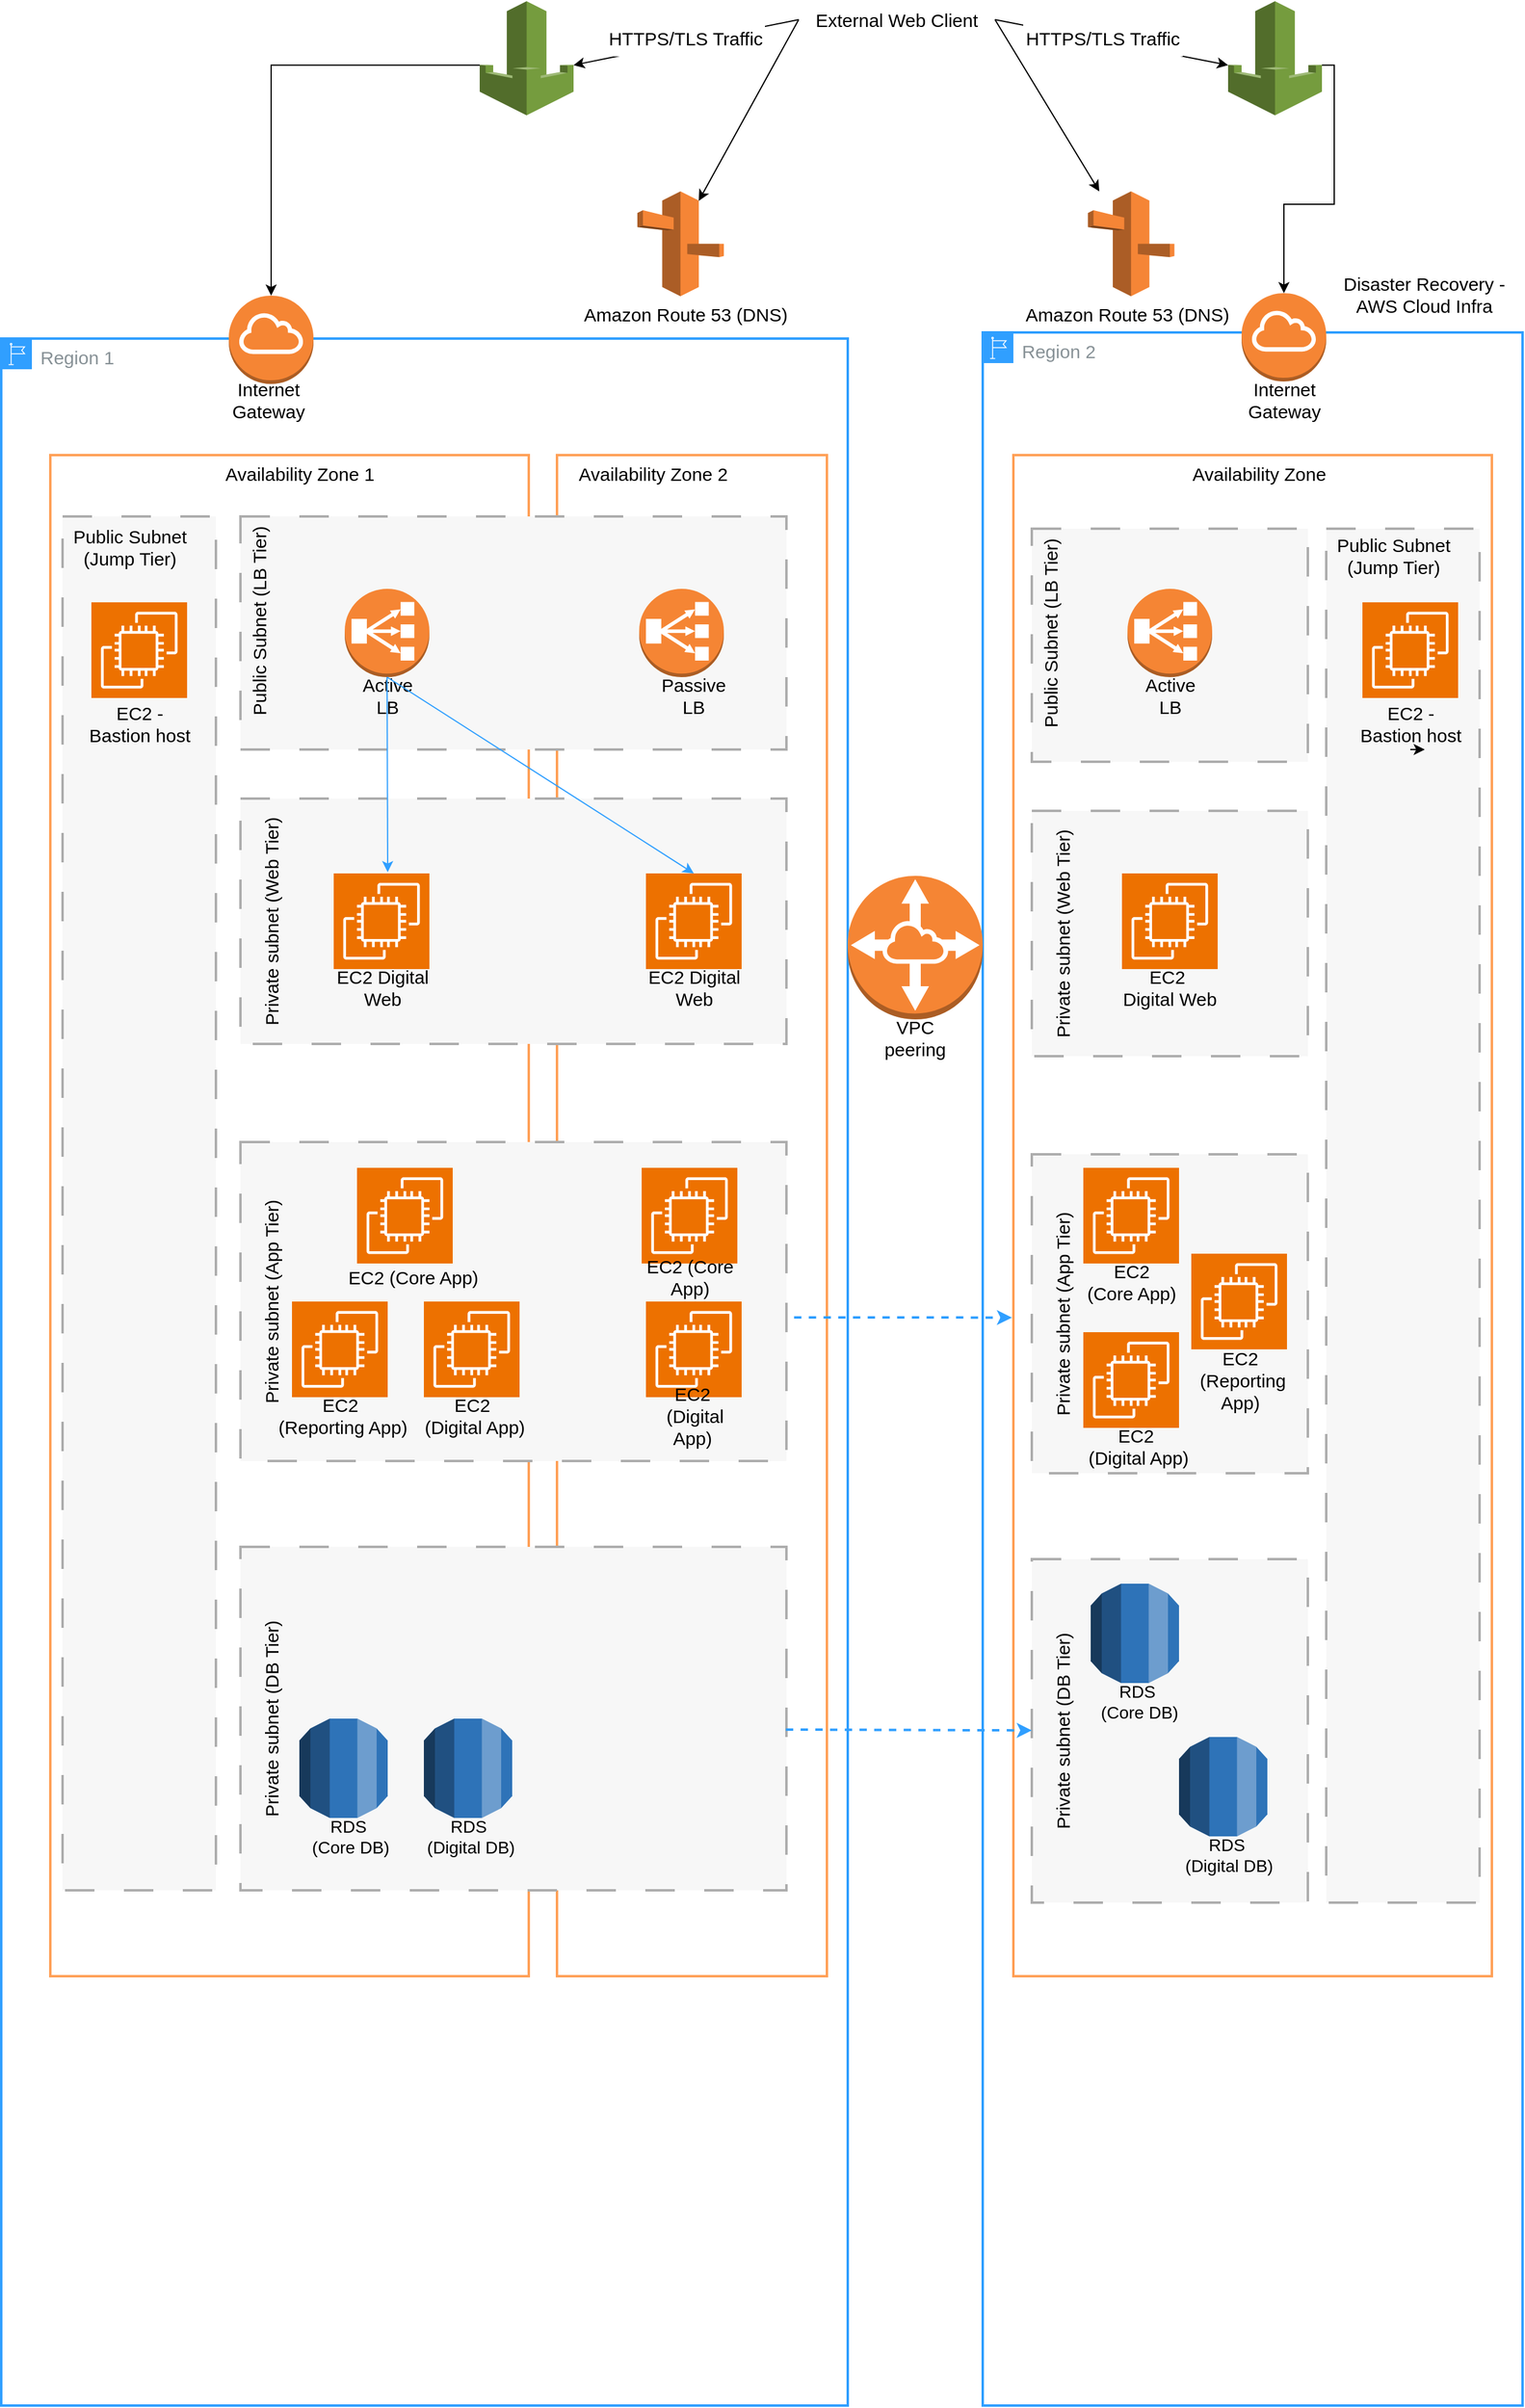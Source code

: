 <mxfile version="23.1.1" type="github">
  <diagram id="Ht1M8jgEwFfnCIfOTk4-" name="Page-1">
    <mxGraphModel dx="2765" dy="2347" grid="1" gridSize="10" guides="1" tooltips="1" connect="1" arrows="1" fold="1" page="1" pageScale="1" pageWidth="1169" pageHeight="827" background="#FFFFFF" math="0" shadow="0">
      <root>
        <mxCell id="0" />
        <mxCell id="1" parent="0" />
        <mxCell id="P5jOggsSqYRDdYvjbOyF-2" value="Region 1" style="sketch=0;outlineConnect=0;gradientColor=none;html=1;whiteSpace=wrap;fontSize=15;fontStyle=0;shape=mxgraph.aws4.group;grIcon=mxgraph.aws4.group_region;strokeColor=#309FFF;fillColor=none;verticalAlign=top;align=left;spacingLeft=30;fontColor=#879196;strokeWidth=2;" vertex="1" parent="1">
          <mxGeometry x="270" y="35" width="690" height="1685" as="geometry" />
        </mxCell>
        <mxCell id="P5jOggsSqYRDdYvjbOyF-3" value="Region 2" style="sketch=0;outlineConnect=0;gradientColor=none;html=1;whiteSpace=wrap;fontSize=15;fontStyle=0;shape=mxgraph.aws4.group;grIcon=mxgraph.aws4.group_region;strokeColor=#309FFF;fillColor=none;verticalAlign=top;align=left;spacingLeft=30;fontColor=#879196;strokeWidth=2;" vertex="1" parent="1">
          <mxGeometry x="1070" y="30" width="440" height="1690" as="geometry" />
        </mxCell>
        <mxCell id="P5jOggsSqYRDdYvjbOyF-4" value="" style="rounded=0;whiteSpace=wrap;html=1;fillColor=none;strokeColor=#FFA057;strokeWidth=2;fontSize=15;" vertex="1" parent="1">
          <mxGeometry x="310" y="130" width="390" height="1240" as="geometry" />
        </mxCell>
        <mxCell id="P5jOggsSqYRDdYvjbOyF-6" value="" style="rounded=0;whiteSpace=wrap;html=1;fillColor=none;strokeColor=#FFA057;strokeWidth=2;fontSize=15;" vertex="1" parent="1">
          <mxGeometry x="723" y="130" width="220" height="1240" as="geometry" />
        </mxCell>
        <mxCell id="P5jOggsSqYRDdYvjbOyF-7" value="" style="rounded=0;whiteSpace=wrap;html=1;fillColor=none;strokeColor=#FFA057;strokeWidth=2;fontSize=15;" vertex="1" parent="1">
          <mxGeometry x="1095" y="130" width="390" height="1240" as="geometry" />
        </mxCell>
        <mxCell id="P5jOggsSqYRDdYvjbOyF-9" value="" style="rounded=0;whiteSpace=wrap;html=1;fillColor=#F7F7F7;dashed=1;strokeColor=#ADADAD;dashPattern=12 12;strokeWidth=2;fontSize=15;" vertex="1" parent="1">
          <mxGeometry x="465" y="180" width="445" height="190" as="geometry" />
        </mxCell>
        <mxCell id="P5jOggsSqYRDdYvjbOyF-10" value="" style="rounded=0;whiteSpace=wrap;html=1;fillColor=#F7F7F7;dashed=1;strokeColor=#ADADAD;dashPattern=12 12;strokeWidth=2;fontSize=15;" vertex="1" parent="1">
          <mxGeometry x="465" y="410" width="445" height="200" as="geometry" />
        </mxCell>
        <mxCell id="P5jOggsSqYRDdYvjbOyF-11" value="" style="rounded=0;whiteSpace=wrap;html=1;fillColor=#F7F7F7;dashed=1;strokeColor=#ADADAD;dashPattern=12 12;strokeWidth=2;fontSize=15;" vertex="1" parent="1">
          <mxGeometry x="465" y="690" width="445" height="260" as="geometry" />
        </mxCell>
        <mxCell id="P5jOggsSqYRDdYvjbOyF-13" value="" style="rounded=0;whiteSpace=wrap;html=1;fillColor=#F7F7F7;dashed=1;strokeColor=#ADADAD;dashPattern=12 12;strokeWidth=2;fontSize=15;" vertex="1" parent="1">
          <mxGeometry x="465" y="1020" width="445" height="280" as="geometry" />
        </mxCell>
        <mxCell id="P5jOggsSqYRDdYvjbOyF-14" value="" style="rounded=0;whiteSpace=wrap;html=1;fillColor=#F7F7F7;dashed=1;strokeColor=#ADADAD;dashPattern=12 12;strokeWidth=2;fontSize=15;" vertex="1" parent="1">
          <mxGeometry x="320" y="180" width="125" height="1120" as="geometry" />
        </mxCell>
        <mxCell id="P5jOggsSqYRDdYvjbOyF-15" value="" style="rounded=0;whiteSpace=wrap;html=1;fillColor=#F7F7F7;dashed=1;strokeColor=#ADADAD;dashPattern=12 12;strokeWidth=2;fontSize=15;" vertex="1" parent="1">
          <mxGeometry x="1350" y="190" width="125" height="1120" as="geometry" />
        </mxCell>
        <mxCell id="P5jOggsSqYRDdYvjbOyF-16" value="" style="rounded=0;whiteSpace=wrap;html=1;fillColor=#F7F7F7;dashed=1;strokeColor=#ADADAD;dashPattern=12 12;strokeWidth=2;fontSize=15;" vertex="1" parent="1">
          <mxGeometry x="1110" y="190" width="225" height="190" as="geometry" />
        </mxCell>
        <mxCell id="P5jOggsSqYRDdYvjbOyF-17" value="" style="rounded=0;whiteSpace=wrap;html=1;fillColor=#F7F7F7;dashed=1;strokeColor=#ADADAD;dashPattern=12 12;strokeWidth=2;fontSize=15;" vertex="1" parent="1">
          <mxGeometry x="1110" y="420" width="225" height="200" as="geometry" />
        </mxCell>
        <mxCell id="P5jOggsSqYRDdYvjbOyF-18" value="" style="rounded=0;whiteSpace=wrap;html=1;fillColor=#F7F7F7;dashed=1;strokeColor=#ADADAD;dashPattern=12 12;strokeWidth=2;fontSize=15;" vertex="1" parent="1">
          <mxGeometry x="1110" y="700" width="225" height="260" as="geometry" />
        </mxCell>
        <mxCell id="P5jOggsSqYRDdYvjbOyF-19" value="" style="rounded=0;whiteSpace=wrap;html=1;fillColor=#F7F7F7;dashed=1;strokeColor=#ADADAD;dashPattern=12 12;strokeWidth=2;fontSize=15;" vertex="1" parent="1">
          <mxGeometry x="1110" y="1030" width="225" height="280" as="geometry" />
        </mxCell>
        <mxCell id="P5jOggsSqYRDdYvjbOyF-20" value="Public Subnet (LB Tier)" style="text;html=1;strokeColor=none;fillColor=none;align=center;verticalAlign=middle;whiteSpace=wrap;rounded=0;strokeWidth=2;rotation=-90;fontSize=15;" vertex="1" parent="1">
          <mxGeometry x="375" y="250" width="210" height="30" as="geometry" />
        </mxCell>
        <mxCell id="P5jOggsSqYRDdYvjbOyF-21" value="Private subnet (Web Tier)" style="text;html=1;strokeColor=none;fillColor=none;align=center;verticalAlign=middle;whiteSpace=wrap;rounded=0;strokeWidth=2;rotation=-90;fontSize=15;" vertex="1" parent="1">
          <mxGeometry x="385" y="495" width="210" height="30" as="geometry" />
        </mxCell>
        <mxCell id="P5jOggsSqYRDdYvjbOyF-22" value="Private subnet (App Tier)" style="text;html=1;strokeColor=none;fillColor=none;align=center;verticalAlign=middle;whiteSpace=wrap;rounded=0;strokeWidth=2;rotation=-90;fontSize=15;" vertex="1" parent="1">
          <mxGeometry x="385" y="805" width="210" height="30" as="geometry" />
        </mxCell>
        <mxCell id="P5jOggsSqYRDdYvjbOyF-24" value="Private subnet (DB Tier)" style="text;html=1;strokeColor=none;fillColor=none;align=center;verticalAlign=middle;whiteSpace=wrap;rounded=0;strokeWidth=2;rotation=-90;fontSize=15;" vertex="1" parent="1">
          <mxGeometry x="385" y="1145" width="210" height="30" as="geometry" />
        </mxCell>
        <mxCell id="P5jOggsSqYRDdYvjbOyF-25" value="Public Subnet (LB Tier)" style="text;html=1;strokeColor=none;fillColor=none;align=center;verticalAlign=middle;whiteSpace=wrap;rounded=0;strokeWidth=2;rotation=-90;fontSize=15;" vertex="1" parent="1">
          <mxGeometry x="1020" y="260" width="210" height="30" as="geometry" />
        </mxCell>
        <mxCell id="P5jOggsSqYRDdYvjbOyF-26" value="Private subnet (Web Tier)" style="text;html=1;strokeColor=none;fillColor=none;align=center;verticalAlign=middle;whiteSpace=wrap;rounded=0;strokeWidth=2;rotation=-90;fontSize=15;" vertex="1" parent="1">
          <mxGeometry x="1030" y="505" width="210" height="30" as="geometry" />
        </mxCell>
        <mxCell id="P5jOggsSqYRDdYvjbOyF-27" value="Private subnet (App Tier)" style="text;html=1;strokeColor=none;fillColor=none;align=center;verticalAlign=middle;whiteSpace=wrap;rounded=0;strokeWidth=2;rotation=-90;fontSize=15;" vertex="1" parent="1">
          <mxGeometry x="1030" y="815" width="210" height="30" as="geometry" />
        </mxCell>
        <mxCell id="P5jOggsSqYRDdYvjbOyF-28" value="Private subnet (DB Tier)" style="text;html=1;strokeColor=none;fillColor=none;align=center;verticalAlign=middle;whiteSpace=wrap;rounded=0;strokeWidth=2;rotation=-90;fontSize=15;" vertex="1" parent="1">
          <mxGeometry x="1030" y="1155" width="210" height="30" as="geometry" />
        </mxCell>
        <mxCell id="P5jOggsSqYRDdYvjbOyF-29" value="Public Subnet (Jump Tier)" style="text;html=1;strokeColor=none;fillColor=none;align=center;verticalAlign=middle;whiteSpace=wrap;rounded=0;strokeWidth=2;rotation=0;fontSize=15;" vertex="1" parent="1">
          <mxGeometry x="320" y="190" width="110" height="30" as="geometry" />
        </mxCell>
        <mxCell id="P5jOggsSqYRDdYvjbOyF-30" value="Public Subnet (Jump Tier)" style="text;html=1;strokeColor=none;fillColor=none;align=center;verticalAlign=middle;whiteSpace=wrap;rounded=0;strokeWidth=2;rotation=0;fontSize=15;" vertex="1" parent="1">
          <mxGeometry x="1350" y="197" width="110" height="30" as="geometry" />
        </mxCell>
        <mxCell id="P5jOggsSqYRDdYvjbOyF-31" value="" style="outlineConnect=0;dashed=0;verticalLabelPosition=bottom;verticalAlign=top;align=center;html=1;shape=mxgraph.aws3.classic_load_balancer;fillColor=#F58534;gradientColor=none;fontSize=15;" vertex="1" parent="1">
          <mxGeometry x="550" y="239" width="69" height="72" as="geometry" />
        </mxCell>
        <mxCell id="P5jOggsSqYRDdYvjbOyF-32" value="" style="outlineConnect=0;dashed=0;verticalLabelPosition=bottom;verticalAlign=top;align=center;html=1;shape=mxgraph.aws3.classic_load_balancer;fillColor=#F58534;gradientColor=none;fontSize=15;" vertex="1" parent="1">
          <mxGeometry x="790" y="239" width="69" height="72" as="geometry" />
        </mxCell>
        <mxCell id="P5jOggsSqYRDdYvjbOyF-33" value="" style="outlineConnect=0;dashed=0;verticalLabelPosition=bottom;verticalAlign=top;align=center;html=1;shape=mxgraph.aws3.classic_load_balancer;fillColor=#F58534;gradientColor=none;fontSize=15;" vertex="1" parent="1">
          <mxGeometry x="1188" y="239" width="69" height="72" as="geometry" />
        </mxCell>
        <mxCell id="P5jOggsSqYRDdYvjbOyF-34" value="Active LB" style="text;html=1;strokeColor=none;fillColor=none;align=center;verticalAlign=middle;whiteSpace=wrap;rounded=0;fontSize=15;" vertex="1" parent="1">
          <mxGeometry x="554.5" y="311" width="60" height="30" as="geometry" />
        </mxCell>
        <mxCell id="P5jOggsSqYRDdYvjbOyF-35" value="Active LB" style="text;html=1;strokeColor=none;fillColor=none;align=center;verticalAlign=middle;whiteSpace=wrap;rounded=0;fontSize=15;" vertex="1" parent="1">
          <mxGeometry x="1192.5" y="311" width="60" height="30" as="geometry" />
        </mxCell>
        <mxCell id="P5jOggsSqYRDdYvjbOyF-36" value="Passive LB" style="text;html=1;strokeColor=none;fillColor=none;align=center;verticalAlign=middle;whiteSpace=wrap;rounded=0;fontSize=15;" vertex="1" parent="1">
          <mxGeometry x="799" y="311" width="71" height="30" as="geometry" />
        </mxCell>
        <mxCell id="P5jOggsSqYRDdYvjbOyF-37" value="" style="sketch=0;points=[[0,0,0],[0.25,0,0],[0.5,0,0],[0.75,0,0],[1,0,0],[0,1,0],[0.25,1,0],[0.5,1,0],[0.75,1,0],[1,1,0],[0,0.25,0],[0,0.5,0],[0,0.75,0],[1,0.25,0],[1,0.5,0],[1,0.75,0]];outlineConnect=0;fontColor=#232F3E;fillColor=#ED7100;strokeColor=#ffffff;dashed=0;verticalLabelPosition=bottom;verticalAlign=top;align=center;html=1;fontSize=15;fontStyle=0;aspect=fixed;shape=mxgraph.aws4.resourceIcon;resIcon=mxgraph.aws4.ec2;" vertex="1" parent="1">
          <mxGeometry x="541" y="471" width="78" height="78" as="geometry" />
        </mxCell>
        <mxCell id="P5jOggsSqYRDdYvjbOyF-38" value="" style="sketch=0;points=[[0,0,0],[0.25,0,0],[0.5,0,0],[0.75,0,0],[1,0,0],[0,1,0],[0.25,1,0],[0.5,1,0],[0.75,1,0],[1,1,0],[0,0.25,0],[0,0.5,0],[0,0.75,0],[1,0.25,0],[1,0.5,0],[1,0.75,0]];outlineConnect=0;fontColor=#232F3E;fillColor=#ED7100;strokeColor=#ffffff;dashed=0;verticalLabelPosition=bottom;verticalAlign=top;align=center;html=1;fontSize=15;fontStyle=0;aspect=fixed;shape=mxgraph.aws4.resourceIcon;resIcon=mxgraph.aws4.ec2;" vertex="1" parent="1">
          <mxGeometry x="795.5" y="471" width="78" height="78" as="geometry" />
        </mxCell>
        <mxCell id="P5jOggsSqYRDdYvjbOyF-39" value="" style="sketch=0;points=[[0,0,0],[0.25,0,0],[0.5,0,0],[0.75,0,0],[1,0,0],[0,1,0],[0.25,1,0],[0.5,1,0],[0.75,1,0],[1,1,0],[0,0.25,0],[0,0.5,0],[0,0.75,0],[1,0.25,0],[1,0.5,0],[1,0.75,0]];outlineConnect=0;fontColor=#232F3E;fillColor=#ED7100;strokeColor=#ffffff;dashed=0;verticalLabelPosition=bottom;verticalAlign=top;align=center;html=1;fontSize=15;fontStyle=0;aspect=fixed;shape=mxgraph.aws4.resourceIcon;resIcon=mxgraph.aws4.ec2;" vertex="1" parent="1">
          <mxGeometry x="1183.5" y="471" width="78" height="78" as="geometry" />
        </mxCell>
        <mxCell id="P5jOggsSqYRDdYvjbOyF-40" value="" style="sketch=0;points=[[0,0,0],[0.25,0,0],[0.5,0,0],[0.75,0,0],[1,0,0],[0,1,0],[0.25,1,0],[0.5,1,0],[0.75,1,0],[1,1,0],[0,0.25,0],[0,0.5,0],[0,0.75,0],[1,0.25,0],[1,0.5,0],[1,0.75,0]];outlineConnect=0;fontColor=#232F3E;fillColor=#ED7100;strokeColor=#ffffff;dashed=0;verticalLabelPosition=bottom;verticalAlign=top;align=center;html=1;fontSize=15;fontStyle=0;aspect=fixed;shape=mxgraph.aws4.resourceIcon;resIcon=mxgraph.aws4.ec2;" vertex="1" parent="1">
          <mxGeometry x="560" y="711" width="78" height="78" as="geometry" />
        </mxCell>
        <mxCell id="P5jOggsSqYRDdYvjbOyF-41" value="" style="sketch=0;points=[[0,0,0],[0.25,0,0],[0.5,0,0],[0.75,0,0],[1,0,0],[0,1,0],[0.25,1,0],[0.5,1,0],[0.75,1,0],[1,1,0],[0,0.25,0],[0,0.5,0],[0,0.75,0],[1,0.25,0],[1,0.5,0],[1,0.75,0]];outlineConnect=0;fontColor=#232F3E;fillColor=#ED7100;strokeColor=#ffffff;dashed=0;verticalLabelPosition=bottom;verticalAlign=top;align=center;html=1;fontSize=15;fontStyle=0;aspect=fixed;shape=mxgraph.aws4.resourceIcon;resIcon=mxgraph.aws4.ec2;" vertex="1" parent="1">
          <mxGeometry x="507" y="820" width="78" height="78" as="geometry" />
        </mxCell>
        <mxCell id="P5jOggsSqYRDdYvjbOyF-42" value="" style="sketch=0;points=[[0,0,0],[0.25,0,0],[0.5,0,0],[0.75,0,0],[1,0,0],[0,1,0],[0.25,1,0],[0.5,1,0],[0.75,1,0],[1,1,0],[0,0.25,0],[0,0.5,0],[0,0.75,0],[1,0.25,0],[1,0.5,0],[1,0.75,0]];outlineConnect=0;fontColor=#232F3E;fillColor=#ED7100;strokeColor=#ffffff;dashed=0;verticalLabelPosition=bottom;verticalAlign=top;align=center;html=1;fontSize=15;fontStyle=0;aspect=fixed;shape=mxgraph.aws4.resourceIcon;resIcon=mxgraph.aws4.ec2;" vertex="1" parent="1">
          <mxGeometry x="614.5" y="820" width="78" height="78" as="geometry" />
        </mxCell>
        <mxCell id="P5jOggsSqYRDdYvjbOyF-43" value="" style="sketch=0;points=[[0,0,0],[0.25,0,0],[0.5,0,0],[0.75,0,0],[1,0,0],[0,1,0],[0.25,1,0],[0.5,1,0],[0.75,1,0],[1,1,0],[0,0.25,0],[0,0.5,0],[0,0.75,0],[1,0.25,0],[1,0.5,0],[1,0.75,0]];outlineConnect=0;fontColor=#232F3E;fillColor=#ED7100;strokeColor=#ffffff;dashed=0;verticalLabelPosition=bottom;verticalAlign=top;align=center;html=1;fontSize=15;fontStyle=0;aspect=fixed;shape=mxgraph.aws4.resourceIcon;resIcon=mxgraph.aws4.ec2;" vertex="1" parent="1">
          <mxGeometry x="792" y="711" width="78" height="78" as="geometry" />
        </mxCell>
        <mxCell id="P5jOggsSqYRDdYvjbOyF-44" value="" style="sketch=0;points=[[0,0,0],[0.25,0,0],[0.5,0,0],[0.75,0,0],[1,0,0],[0,1,0],[0.25,1,0],[0.5,1,0],[0.75,1,0],[1,1,0],[0,0.25,0],[0,0.5,0],[0,0.75,0],[1,0.25,0],[1,0.5,0],[1,0.75,0]];outlineConnect=0;fontColor=#232F3E;fillColor=#ED7100;strokeColor=#ffffff;dashed=0;verticalLabelPosition=bottom;verticalAlign=top;align=center;html=1;fontSize=15;fontStyle=0;aspect=fixed;shape=mxgraph.aws4.resourceIcon;resIcon=mxgraph.aws4.ec2;" vertex="1" parent="1">
          <mxGeometry x="795.5" y="820" width="78" height="78" as="geometry" />
        </mxCell>
        <mxCell id="P5jOggsSqYRDdYvjbOyF-45" value="" style="sketch=0;points=[[0,0,0],[0.25,0,0],[0.5,0,0],[0.75,0,0],[1,0,0],[0,1,0],[0.25,1,0],[0.5,1,0],[0.75,1,0],[1,1,0],[0,0.25,0],[0,0.5,0],[0,0.75,0],[1,0.25,0],[1,0.5,0],[1,0.75,0]];outlineConnect=0;fontColor=#232F3E;fillColor=#ED7100;strokeColor=#ffffff;dashed=0;verticalLabelPosition=bottom;verticalAlign=top;align=center;html=1;fontSize=15;fontStyle=0;aspect=fixed;shape=mxgraph.aws4.resourceIcon;resIcon=mxgraph.aws4.ec2;" vertex="1" parent="1">
          <mxGeometry x="1152" y="711" width="78" height="78" as="geometry" />
        </mxCell>
        <mxCell id="P5jOggsSqYRDdYvjbOyF-46" value="" style="sketch=0;points=[[0,0,0],[0.25,0,0],[0.5,0,0],[0.75,0,0],[1,0,0],[0,1,0],[0.25,1,0],[0.5,1,0],[0.75,1,0],[1,1,0],[0,0.25,0],[0,0.5,0],[0,0.75,0],[1,0.25,0],[1,0.5,0],[1,0.75,0]];outlineConnect=0;fontColor=#232F3E;fillColor=#ED7100;strokeColor=#ffffff;dashed=0;verticalLabelPosition=bottom;verticalAlign=top;align=center;html=1;fontSize=15;fontStyle=0;aspect=fixed;shape=mxgraph.aws4.resourceIcon;resIcon=mxgraph.aws4.ec2;" vertex="1" parent="1">
          <mxGeometry x="1240" y="781" width="78" height="78" as="geometry" />
        </mxCell>
        <mxCell id="P5jOggsSqYRDdYvjbOyF-47" value="" style="sketch=0;points=[[0,0,0],[0.25,0,0],[0.5,0,0],[0.75,0,0],[1,0,0],[0,1,0],[0.25,1,0],[0.5,1,0],[0.75,1,0],[1,1,0],[0,0.25,0],[0,0.5,0],[0,0.75,0],[1,0.25,0],[1,0.5,0],[1,0.75,0]];outlineConnect=0;fontColor=#232F3E;fillColor=#ED7100;strokeColor=#ffffff;dashed=0;verticalLabelPosition=bottom;verticalAlign=top;align=center;html=1;fontSize=15;fontStyle=0;aspect=fixed;shape=mxgraph.aws4.resourceIcon;resIcon=mxgraph.aws4.ec2;" vertex="1" parent="1">
          <mxGeometry x="1152" y="845" width="78" height="78" as="geometry" />
        </mxCell>
        <mxCell id="P5jOggsSqYRDdYvjbOyF-48" value="" style="sketch=0;points=[[0,0,0],[0.25,0,0],[0.5,0,0],[0.75,0,0],[1,0,0],[0,1,0],[0.25,1,0],[0.5,1,0],[0.75,1,0],[1,1,0],[0,0.25,0],[0,0.5,0],[0,0.75,0],[1,0.25,0],[1,0.5,0],[1,0.75,0]];outlineConnect=0;fontColor=#232F3E;fillColor=#ED7100;strokeColor=#ffffff;dashed=0;verticalLabelPosition=bottom;verticalAlign=top;align=center;html=1;fontSize=15;fontStyle=0;aspect=fixed;shape=mxgraph.aws4.resourceIcon;resIcon=mxgraph.aws4.ec2;" vertex="1" parent="1">
          <mxGeometry x="343.5" y="250" width="78" height="78" as="geometry" />
        </mxCell>
        <mxCell id="P5jOggsSqYRDdYvjbOyF-49" value="" style="sketch=0;points=[[0,0,0],[0.25,0,0],[0.5,0,0],[0.75,0,0],[1,0,0],[0,1,0],[0.25,1,0],[0.5,1,0],[0.75,1,0],[1,1,0],[0,0.25,0],[0,0.5,0],[0,0.75,0],[1,0.25,0],[1,0.5,0],[1,0.75,0]];outlineConnect=0;fontColor=#232F3E;fillColor=#ED7100;strokeColor=#ffffff;dashed=0;verticalLabelPosition=bottom;verticalAlign=top;align=center;html=1;fontSize=15;fontStyle=0;aspect=fixed;shape=mxgraph.aws4.resourceIcon;resIcon=mxgraph.aws4.ec2;" vertex="1" parent="1">
          <mxGeometry x="1379.5" y="250" width="78" height="78" as="geometry" />
        </mxCell>
        <mxCell id="P5jOggsSqYRDdYvjbOyF-50" value="" style="outlineConnect=0;dashed=0;verticalLabelPosition=bottom;verticalAlign=top;align=center;html=1;shape=mxgraph.aws3.rds;fillColor=#2E73B8;gradientColor=none;fontSize=15;" vertex="1" parent="1">
          <mxGeometry x="513" y="1160" width="72" height="81" as="geometry" />
        </mxCell>
        <mxCell id="P5jOggsSqYRDdYvjbOyF-53" value="" style="outlineConnect=0;dashed=0;verticalLabelPosition=bottom;verticalAlign=top;align=center;html=1;shape=mxgraph.aws3.rds;fillColor=#2E73B8;gradientColor=none;fontSize=15;" vertex="1" parent="1">
          <mxGeometry x="614.5" y="1160" width="72" height="81" as="geometry" />
        </mxCell>
        <mxCell id="P5jOggsSqYRDdYvjbOyF-55" value="" style="outlineConnect=0;dashed=0;verticalLabelPosition=bottom;verticalAlign=top;align=center;html=1;shape=mxgraph.aws3.rds;fillColor=#2E73B8;gradientColor=none;fontSize=15;" vertex="1" parent="1">
          <mxGeometry x="1158" y="1050" width="72" height="81" as="geometry" />
        </mxCell>
        <mxCell id="P5jOggsSqYRDdYvjbOyF-56" value="" style="outlineConnect=0;dashed=0;verticalLabelPosition=bottom;verticalAlign=top;align=center;html=1;shape=mxgraph.aws3.rds;fillColor=#2E73B8;gradientColor=none;fontSize=15;" vertex="1" parent="1">
          <mxGeometry x="1230" y="1175" width="72" height="81" as="geometry" />
        </mxCell>
        <mxCell id="P5jOggsSqYRDdYvjbOyF-57" value="EC2 Digital Web" style="text;html=1;strokeColor=none;fillColor=none;align=center;verticalAlign=middle;whiteSpace=wrap;rounded=0;fontSize=15;" vertex="1" parent="1">
          <mxGeometry x="541" y="549" width="80" height="30" as="geometry" />
        </mxCell>
        <mxCell id="P5jOggsSqYRDdYvjbOyF-59" value="EC2 (Core App)" style="text;html=1;strokeColor=none;fillColor=none;align=center;verticalAlign=middle;whiteSpace=wrap;rounded=0;fontSize=15;" vertex="1" parent="1">
          <mxGeometry x="552" y="785" width="108" height="30" as="geometry" />
        </mxCell>
        <mxCell id="P5jOggsSqYRDdYvjbOyF-60" value="EC2&lt;br style=&quot;font-size: 15px;&quot;&gt;&amp;nbsp;(Reporting App)" style="text;html=1;strokeColor=none;fillColor=none;align=center;verticalAlign=middle;whiteSpace=wrap;rounded=0;fontSize=15;" vertex="1" parent="1">
          <mxGeometry x="488.5" y="898" width="115" height="30" as="geometry" />
        </mxCell>
        <mxCell id="P5jOggsSqYRDdYvjbOyF-61" value="EC2&lt;br style=&quot;font-size: 15px;&quot;&gt;&amp;nbsp;(Digital App)" style="text;html=1;strokeColor=none;fillColor=none;align=center;verticalAlign=middle;whiteSpace=wrap;rounded=0;fontSize=15;" vertex="1" parent="1">
          <mxGeometry x="603.63" y="898" width="99.75" height="30" as="geometry" />
        </mxCell>
        <mxCell id="P5jOggsSqYRDdYvjbOyF-69" value="EC2 - Bastion host" style="text;html=1;strokeColor=none;fillColor=none;align=center;verticalAlign=middle;whiteSpace=wrap;rounded=0;fontSize=15;" vertex="1" parent="1">
          <mxGeometry x="337.5" y="328" width="90" height="42" as="geometry" />
        </mxCell>
        <mxCell id="P5jOggsSqYRDdYvjbOyF-70" value="EC2 - Bastion host" style="text;html=1;strokeColor=none;fillColor=none;align=center;verticalAlign=middle;whiteSpace=wrap;rounded=0;fontSize=15;" vertex="1" parent="1">
          <mxGeometry x="1373.5" y="328" width="90" height="42" as="geometry" />
        </mxCell>
        <mxCell id="P5jOggsSqYRDdYvjbOyF-71" value="EC2 Digital Web" style="text;html=1;strokeColor=none;fillColor=none;align=center;verticalAlign=middle;whiteSpace=wrap;rounded=0;fontSize=15;" vertex="1" parent="1">
          <mxGeometry x="788.5" y="549" width="92" height="30" as="geometry" />
        </mxCell>
        <mxCell id="P5jOggsSqYRDdYvjbOyF-72" value="EC2 (Core App)" style="text;html=1;strokeColor=none;fillColor=none;align=center;verticalAlign=middle;whiteSpace=wrap;rounded=0;fontSize=15;" vertex="1" parent="1">
          <mxGeometry x="785.5" y="785" width="91" height="30" as="geometry" />
        </mxCell>
        <mxCell id="P5jOggsSqYRDdYvjbOyF-73" value="EC2 &lt;br&gt;(Core App)" style="text;html=1;strokeColor=none;fillColor=none;align=center;verticalAlign=middle;whiteSpace=wrap;rounded=0;fontSize=15;" vertex="1" parent="1">
          <mxGeometry x="1133.75" y="789" width="114.5" height="30" as="geometry" />
        </mxCell>
        <mxCell id="P5jOggsSqYRDdYvjbOyF-74" value="EC2&lt;br&gt;&amp;nbsp;Digital Web" style="text;html=1;strokeColor=none;fillColor=none;align=center;verticalAlign=middle;whiteSpace=wrap;rounded=0;fontSize=15;" vertex="1" parent="1">
          <mxGeometry x="1178.5" y="549" width="83" height="30" as="geometry" />
        </mxCell>
        <mxCell id="P5jOggsSqYRDdYvjbOyF-75" value="EC2&lt;br style=&quot;font-size: 15px;&quot;&gt;&amp;nbsp;(Digital App)" style="text;html=1;strokeColor=none;fillColor=none;align=center;verticalAlign=middle;whiteSpace=wrap;rounded=0;fontSize=15;" vertex="1" parent="1">
          <mxGeometry x="789.75" y="898" width="86.5" height="30" as="geometry" />
        </mxCell>
        <mxCell id="P5jOggsSqYRDdYvjbOyF-76" value="EC2&lt;br style=&quot;font-size: 15px;&quot;&gt;&amp;nbsp;(Digital App)" style="text;html=1;strokeColor=none;fillColor=none;align=center;verticalAlign=middle;whiteSpace=wrap;rounded=0;fontSize=15;" vertex="1" parent="1">
          <mxGeometry x="1150" y="923" width="90" height="30" as="geometry" />
        </mxCell>
        <mxCell id="P5jOggsSqYRDdYvjbOyF-77" value="EC2&lt;br style=&quot;font-size: 15px;&quot;&gt;&amp;nbsp;(Reporting App)" style="text;html=1;strokeColor=none;fillColor=none;align=center;verticalAlign=middle;whiteSpace=wrap;rounded=0;fontSize=15;" vertex="1" parent="1">
          <mxGeometry x="1230" y="869" width="100" height="30" as="geometry" />
        </mxCell>
        <mxCell id="P5jOggsSqYRDdYvjbOyF-79" value="" style="outlineConnect=0;dashed=0;verticalLabelPosition=bottom;verticalAlign=top;align=center;html=1;shape=mxgraph.aws3.waf;fillColor=#759C3E;gradientColor=none;fontSize=15;" vertex="1" parent="1">
          <mxGeometry x="660" y="-240" width="76.5" height="93" as="geometry" />
        </mxCell>
        <mxCell id="P5jOggsSqYRDdYvjbOyF-80" value="" style="outlineConnect=0;dashed=0;verticalLabelPosition=bottom;verticalAlign=top;align=center;html=1;shape=mxgraph.aws3.route_53;fillColor=#F58536;gradientColor=none;fontSize=15;" vertex="1" parent="1">
          <mxGeometry x="788.5" y="-85" width="70.5" height="85.5" as="geometry" />
        </mxCell>
        <mxCell id="P5jOggsSqYRDdYvjbOyF-82" value="" style="outlineConnect=0;dashed=0;verticalLabelPosition=bottom;verticalAlign=top;align=center;html=1;shape=mxgraph.aws3.route_53;fillColor=#F58536;gradientColor=none;fontSize=15;" vertex="1" parent="1">
          <mxGeometry x="1155.75" y="-85" width="70.5" height="85.5" as="geometry" />
        </mxCell>
        <mxCell id="P5jOggsSqYRDdYvjbOyF-84" value="" style="outlineConnect=0;dashed=0;verticalLabelPosition=bottom;verticalAlign=top;align=center;html=1;shape=mxgraph.aws3.waf;fillColor=#759C3E;gradientColor=none;fontSize=15;" vertex="1" parent="1">
          <mxGeometry x="1270" y="-240" width="76.5" height="93" as="geometry" />
        </mxCell>
        <mxCell id="P5jOggsSqYRDdYvjbOyF-85" value="" style="outlineConnect=0;dashed=0;verticalLabelPosition=bottom;verticalAlign=top;align=center;html=1;shape=mxgraph.aws3.internet_gateway;fillColor=#F58534;gradientColor=none;fontSize=15;" vertex="1" parent="1">
          <mxGeometry x="455.5" width="69" height="72" as="geometry" />
        </mxCell>
        <mxCell id="P5jOggsSqYRDdYvjbOyF-86" value="" style="outlineConnect=0;dashed=0;verticalLabelPosition=bottom;verticalAlign=top;align=center;html=1;shape=mxgraph.aws3.internet_gateway;fillColor=#F58534;gradientColor=none;fontSize=15;" vertex="1" parent="1">
          <mxGeometry x="1281" y="-2" width="69" height="72" as="geometry" />
        </mxCell>
        <mxCell id="P5jOggsSqYRDdYvjbOyF-87" value="External Web Client" style="text;html=1;strokeColor=none;fillColor=none;align=center;verticalAlign=middle;whiteSpace=wrap;rounded=0;fontSize=15;" vertex="1" parent="1">
          <mxGeometry x="920" y="-240" width="160" height="30" as="geometry" />
        </mxCell>
        <mxCell id="P5jOggsSqYRDdYvjbOyF-88" value="" style="endArrow=classic;html=1;rounded=0;exitX=0;exitY=0.5;exitDx=0;exitDy=0;entryX=1;entryY=0.56;entryDx=0;entryDy=0;entryPerimeter=0;fontSize=15;" edge="1" parent="1" source="P5jOggsSqYRDdYvjbOyF-87" target="P5jOggsSqYRDdYvjbOyF-79">
          <mxGeometry width="50" height="50" relative="1" as="geometry">
            <mxPoint x="790" y="-510" as="sourcePoint" />
            <mxPoint x="840" y="-560" as="targetPoint" />
          </mxGeometry>
        </mxCell>
        <mxCell id="P5jOggsSqYRDdYvjbOyF-90" value="" style="endArrow=classic;html=1;rounded=0;exitX=1;exitY=0.5;exitDx=0;exitDy=0;entryX=0;entryY=0.56;entryDx=0;entryDy=0;entryPerimeter=0;fontSize=15;" edge="1" parent="1" source="P5jOggsSqYRDdYvjbOyF-87" target="P5jOggsSqYRDdYvjbOyF-84">
          <mxGeometry width="50" height="50" relative="1" as="geometry">
            <mxPoint x="790" y="-510" as="sourcePoint" />
            <mxPoint x="840" y="-560" as="targetPoint" />
          </mxGeometry>
        </mxCell>
        <mxCell id="P5jOggsSqYRDdYvjbOyF-91" value="HTTPS/TLS Traffic" style="text;html=1;strokeColor=none;fillColor=default;align=center;verticalAlign=middle;whiteSpace=wrap;rounded=0;fontSize=15;labelBackgroundColor=none;" vertex="1" parent="1">
          <mxGeometry x="762.5" y="-225" width="130" height="30" as="geometry" />
        </mxCell>
        <mxCell id="P5jOggsSqYRDdYvjbOyF-93" value="HTTPS/TLS Traffic" style="text;html=1;strokeColor=none;fillColor=default;align=center;verticalAlign=middle;whiteSpace=wrap;rounded=0;fontSize=15;labelBackgroundColor=none;" vertex="1" parent="1">
          <mxGeometry x="1103" y="-225" width="130" height="30" as="geometry" />
        </mxCell>
        <mxCell id="P5jOggsSqYRDdYvjbOyF-95" value="Internet Gateway" style="text;html=1;strokeColor=none;fillColor=none;align=center;verticalAlign=middle;whiteSpace=wrap;rounded=0;fontSize=15;" vertex="1" parent="1">
          <mxGeometry x="430" y="70" width="115.5" height="30" as="geometry" />
        </mxCell>
        <mxCell id="P5jOggsSqYRDdYvjbOyF-96" value="Internet Gateway" style="text;html=1;strokeColor=none;fillColor=none;align=center;verticalAlign=middle;whiteSpace=wrap;rounded=0;fontSize=15;" vertex="1" parent="1">
          <mxGeometry x="1257.75" y="70" width="115.5" height="30" as="geometry" />
        </mxCell>
        <mxCell id="P5jOggsSqYRDdYvjbOyF-97" value="Availability Zone 1" style="text;html=1;strokeColor=none;fillColor=none;align=center;verticalAlign=middle;whiteSpace=wrap;rounded=0;fontSize=15;" vertex="1" parent="1">
          <mxGeometry x="447" y="130" width="133" height="30" as="geometry" />
        </mxCell>
        <mxCell id="P5jOggsSqYRDdYvjbOyF-98" value="Availability Zone 2" style="text;html=1;strokeColor=none;fillColor=none;align=center;verticalAlign=middle;whiteSpace=wrap;rounded=0;fontSize=15;" vertex="1" parent="1">
          <mxGeometry x="735" y="130" width="133" height="30" as="geometry" />
        </mxCell>
        <mxCell id="P5jOggsSqYRDdYvjbOyF-99" value="Availability Zone" style="text;html=1;strokeColor=none;fillColor=none;align=center;verticalAlign=middle;whiteSpace=wrap;rounded=0;fontSize=15;" vertex="1" parent="1">
          <mxGeometry x="1229" y="130" width="133" height="30" as="geometry" />
        </mxCell>
        <mxCell id="P5jOggsSqYRDdYvjbOyF-100" value="" style="endArrow=classic;html=1;rounded=0;entryX=0.71;entryY=0.09;entryDx=0;entryDy=0;entryPerimeter=0;exitX=0;exitY=0.5;exitDx=0;exitDy=0;fontSize=15;" edge="1" parent="1" source="P5jOggsSqYRDdYvjbOyF-87" target="P5jOggsSqYRDdYvjbOyF-80">
          <mxGeometry width="50" height="50" relative="1" as="geometry">
            <mxPoint x="980" y="-170" as="sourcePoint" />
            <mxPoint x="840" y="-200" as="targetPoint" />
          </mxGeometry>
        </mxCell>
        <mxCell id="P5jOggsSqYRDdYvjbOyF-101" value="" style="endArrow=classic;html=1;rounded=0;exitX=1;exitY=0.5;exitDx=0;exitDy=0;fontSize=15;" edge="1" parent="1" source="P5jOggsSqYRDdYvjbOyF-87" target="P5jOggsSqYRDdYvjbOyF-82">
          <mxGeometry width="50" height="50" relative="1" as="geometry">
            <mxPoint x="1090" y="-350" as="sourcePoint" />
            <mxPoint x="930" y="-215" as="targetPoint" />
          </mxGeometry>
        </mxCell>
        <mxCell id="P5jOggsSqYRDdYvjbOyF-102" value="Amazon Route 53 (DNS)" style="text;html=1;strokeColor=none;fillColor=none;align=center;verticalAlign=middle;whiteSpace=wrap;rounded=0;fontSize=15;" vertex="1" parent="1">
          <mxGeometry x="742.5" width="170" height="30" as="geometry" />
        </mxCell>
        <mxCell id="P5jOggsSqYRDdYvjbOyF-103" value="Amazon Route 53 (DNS)" style="text;html=1;strokeColor=none;fillColor=none;align=center;verticalAlign=middle;whiteSpace=wrap;rounded=0;fontSize=15;" vertex="1" parent="1">
          <mxGeometry x="1103" width="170" height="30" as="geometry" />
        </mxCell>
        <mxCell id="P5jOggsSqYRDdYvjbOyF-104" value="&lt;font style=&quot;font-size: 15px;&quot;&gt;Disaster Recovery - AWS Cloud Infra&lt;/font&gt;" style="text;html=1;strokeColor=none;fillColor=none;align=center;verticalAlign=middle;whiteSpace=wrap;rounded=0;fontSize=15;" vertex="1" parent="1">
          <mxGeometry x="1350" y="-32" width="160" height="62" as="geometry" />
        </mxCell>
        <mxCell id="P5jOggsSqYRDdYvjbOyF-106" value="" style="endArrow=classic;html=1;rounded=0;entryX=0.5;entryY=0;entryDx=0;entryDy=0;entryPerimeter=0;exitX=0;exitY=0.56;exitDx=0;exitDy=0;exitPerimeter=0;edgeStyle=orthogonalEdgeStyle;fontSize=15;" edge="1" parent="1" source="P5jOggsSqYRDdYvjbOyF-79" target="P5jOggsSqYRDdYvjbOyF-85">
          <mxGeometry width="50" height="50" relative="1" as="geometry">
            <mxPoint x="790" y="380" as="sourcePoint" />
            <mxPoint x="840" y="330" as="targetPoint" />
          </mxGeometry>
        </mxCell>
        <mxCell id="P5jOggsSqYRDdYvjbOyF-107" value="" style="endArrow=classic;html=1;rounded=0;entryX=0.5;entryY=0;entryDx=0;entryDy=0;entryPerimeter=0;exitX=1;exitY=0.56;exitDx=0;exitDy=0;exitPerimeter=0;edgeStyle=orthogonalEdgeStyle;fontSize=15;" edge="1" parent="1" source="P5jOggsSqYRDdYvjbOyF-84" target="P5jOggsSqYRDdYvjbOyF-86">
          <mxGeometry width="50" height="50" relative="1" as="geometry">
            <mxPoint x="670" y="-178" as="sourcePoint" />
            <mxPoint x="500" y="10" as="targetPoint" />
          </mxGeometry>
        </mxCell>
        <mxCell id="P5jOggsSqYRDdYvjbOyF-108" value="" style="endArrow=classic;html=1;rounded=0;exitX=0.5;exitY=0;exitDx=0;exitDy=0;fontSize=15;strokeColor=#309FFF;" edge="1" parent="1" source="P5jOggsSqYRDdYvjbOyF-34">
          <mxGeometry width="50" height="50" relative="1" as="geometry">
            <mxPoint x="585" y="311" as="sourcePoint" />
            <mxPoint x="585" y="470" as="targetPoint" />
          </mxGeometry>
        </mxCell>
        <mxCell id="P5jOggsSqYRDdYvjbOyF-109" value="" style="endArrow=classic;html=1;rounded=0;exitX=0.5;exitY=1;exitDx=0;exitDy=0;exitPerimeter=0;entryX=0.5;entryY=0;entryDx=0;entryDy=0;entryPerimeter=0;fontSize=15;strokeColor=#309FFF;" edge="1" parent="1" source="P5jOggsSqYRDdYvjbOyF-31" target="P5jOggsSqYRDdYvjbOyF-38">
          <mxGeometry width="50" height="50" relative="1" as="geometry">
            <mxPoint x="790" y="200" as="sourcePoint" />
            <mxPoint x="840" y="150" as="targetPoint" />
          </mxGeometry>
        </mxCell>
        <mxCell id="P5jOggsSqYRDdYvjbOyF-110" value="" style="outlineConnect=0;dashed=0;verticalLabelPosition=bottom;verticalAlign=top;align=center;html=1;shape=mxgraph.aws3.vpc_peering;fillColor=#F58534;gradientColor=none;fontSize=15;" vertex="1" parent="1">
          <mxGeometry x="960" y="473" width="110" height="117" as="geometry" />
        </mxCell>
        <mxCell id="P5jOggsSqYRDdYvjbOyF-111" value="VPC peering" style="text;html=1;strokeColor=none;fillColor=none;align=center;verticalAlign=middle;whiteSpace=wrap;rounded=0;fontSize=15;" vertex="1" parent="1">
          <mxGeometry x="985" y="590" width="60" height="30" as="geometry" />
        </mxCell>
        <mxCell id="P5jOggsSqYRDdYvjbOyF-112" value="" style="endArrow=classic;html=1;rounded=0;exitX=1.014;exitY=0.55;exitDx=0;exitDy=0;exitPerimeter=0;entryX=-0.003;entryY=0.567;entryDx=0;entryDy=0;entryPerimeter=0;strokeWidth=2;dashed=1;strokeColor=#309FFF;" edge="1" parent="1" source="P5jOggsSqYRDdYvjbOyF-11" target="P5jOggsSqYRDdYvjbOyF-7">
          <mxGeometry width="50" height="50" relative="1" as="geometry">
            <mxPoint x="790" y="550" as="sourcePoint" />
            <mxPoint x="840" y="500" as="targetPoint" />
          </mxGeometry>
        </mxCell>
        <mxCell id="P5jOggsSqYRDdYvjbOyF-113" value="" style="endArrow=classic;html=1;rounded=0;exitX=0.999;exitY=0.532;exitDx=0;exitDy=0;exitPerimeter=0;strokeWidth=2;dashed=1;strokeColor=#309FFF;" edge="1" parent="1" source="P5jOggsSqYRDdYvjbOyF-13" target="P5jOggsSqYRDdYvjbOyF-19">
          <mxGeometry width="50" height="50" relative="1" as="geometry">
            <mxPoint x="926" y="843" as="sourcePoint" />
            <mxPoint x="1104" y="843" as="targetPoint" />
          </mxGeometry>
        </mxCell>
        <mxCell id="P5jOggsSqYRDdYvjbOyF-114" value="RDS&lt;br&gt;&amp;nbsp;(Core DB)" style="text;html=1;strokeColor=none;fillColor=none;align=center;verticalAlign=middle;whiteSpace=wrap;rounded=0;fontSize=14;" vertex="1" parent="1">
          <mxGeometry x="516" y="1241" width="74" height="30" as="geometry" />
        </mxCell>
        <mxCell id="P5jOggsSqYRDdYvjbOyF-115" value="RDS&lt;br&gt;&amp;nbsp;(Digital DB)" style="text;html=1;strokeColor=none;fillColor=none;align=center;verticalAlign=middle;whiteSpace=wrap;rounded=0;fontSize=14;" vertex="1" parent="1">
          <mxGeometry x="607.75" y="1241" width="85.5" height="30" as="geometry" />
        </mxCell>
        <mxCell id="P5jOggsSqYRDdYvjbOyF-116" value="RDS&lt;br&gt;&amp;nbsp;(Core DB)" style="text;html=1;strokeColor=none;fillColor=none;align=center;verticalAlign=middle;whiteSpace=wrap;rounded=0;fontSize=14;" vertex="1" parent="1">
          <mxGeometry x="1159" y="1131" width="74" height="30" as="geometry" />
        </mxCell>
        <mxCell id="P5jOggsSqYRDdYvjbOyF-119" value="RDS&lt;br&gt;&amp;nbsp;(Digital DB)" style="text;html=1;strokeColor=none;fillColor=none;align=center;verticalAlign=middle;whiteSpace=wrap;rounded=0;fontSize=14;" vertex="1" parent="1">
          <mxGeometry x="1226.25" y="1256" width="85.5" height="30" as="geometry" />
        </mxCell>
        <mxCell id="P5jOggsSqYRDdYvjbOyF-120" style="edgeStyle=orthogonalEdgeStyle;rounded=0;orthogonalLoop=1;jettySize=auto;html=1;exitX=0.5;exitY=1;exitDx=0;exitDy=0;entryX=0.631;entryY=1.008;entryDx=0;entryDy=0;entryPerimeter=0;" edge="1" parent="1" source="P5jOggsSqYRDdYvjbOyF-70" target="P5jOggsSqYRDdYvjbOyF-70">
          <mxGeometry relative="1" as="geometry" />
        </mxCell>
      </root>
    </mxGraphModel>
  </diagram>
</mxfile>
